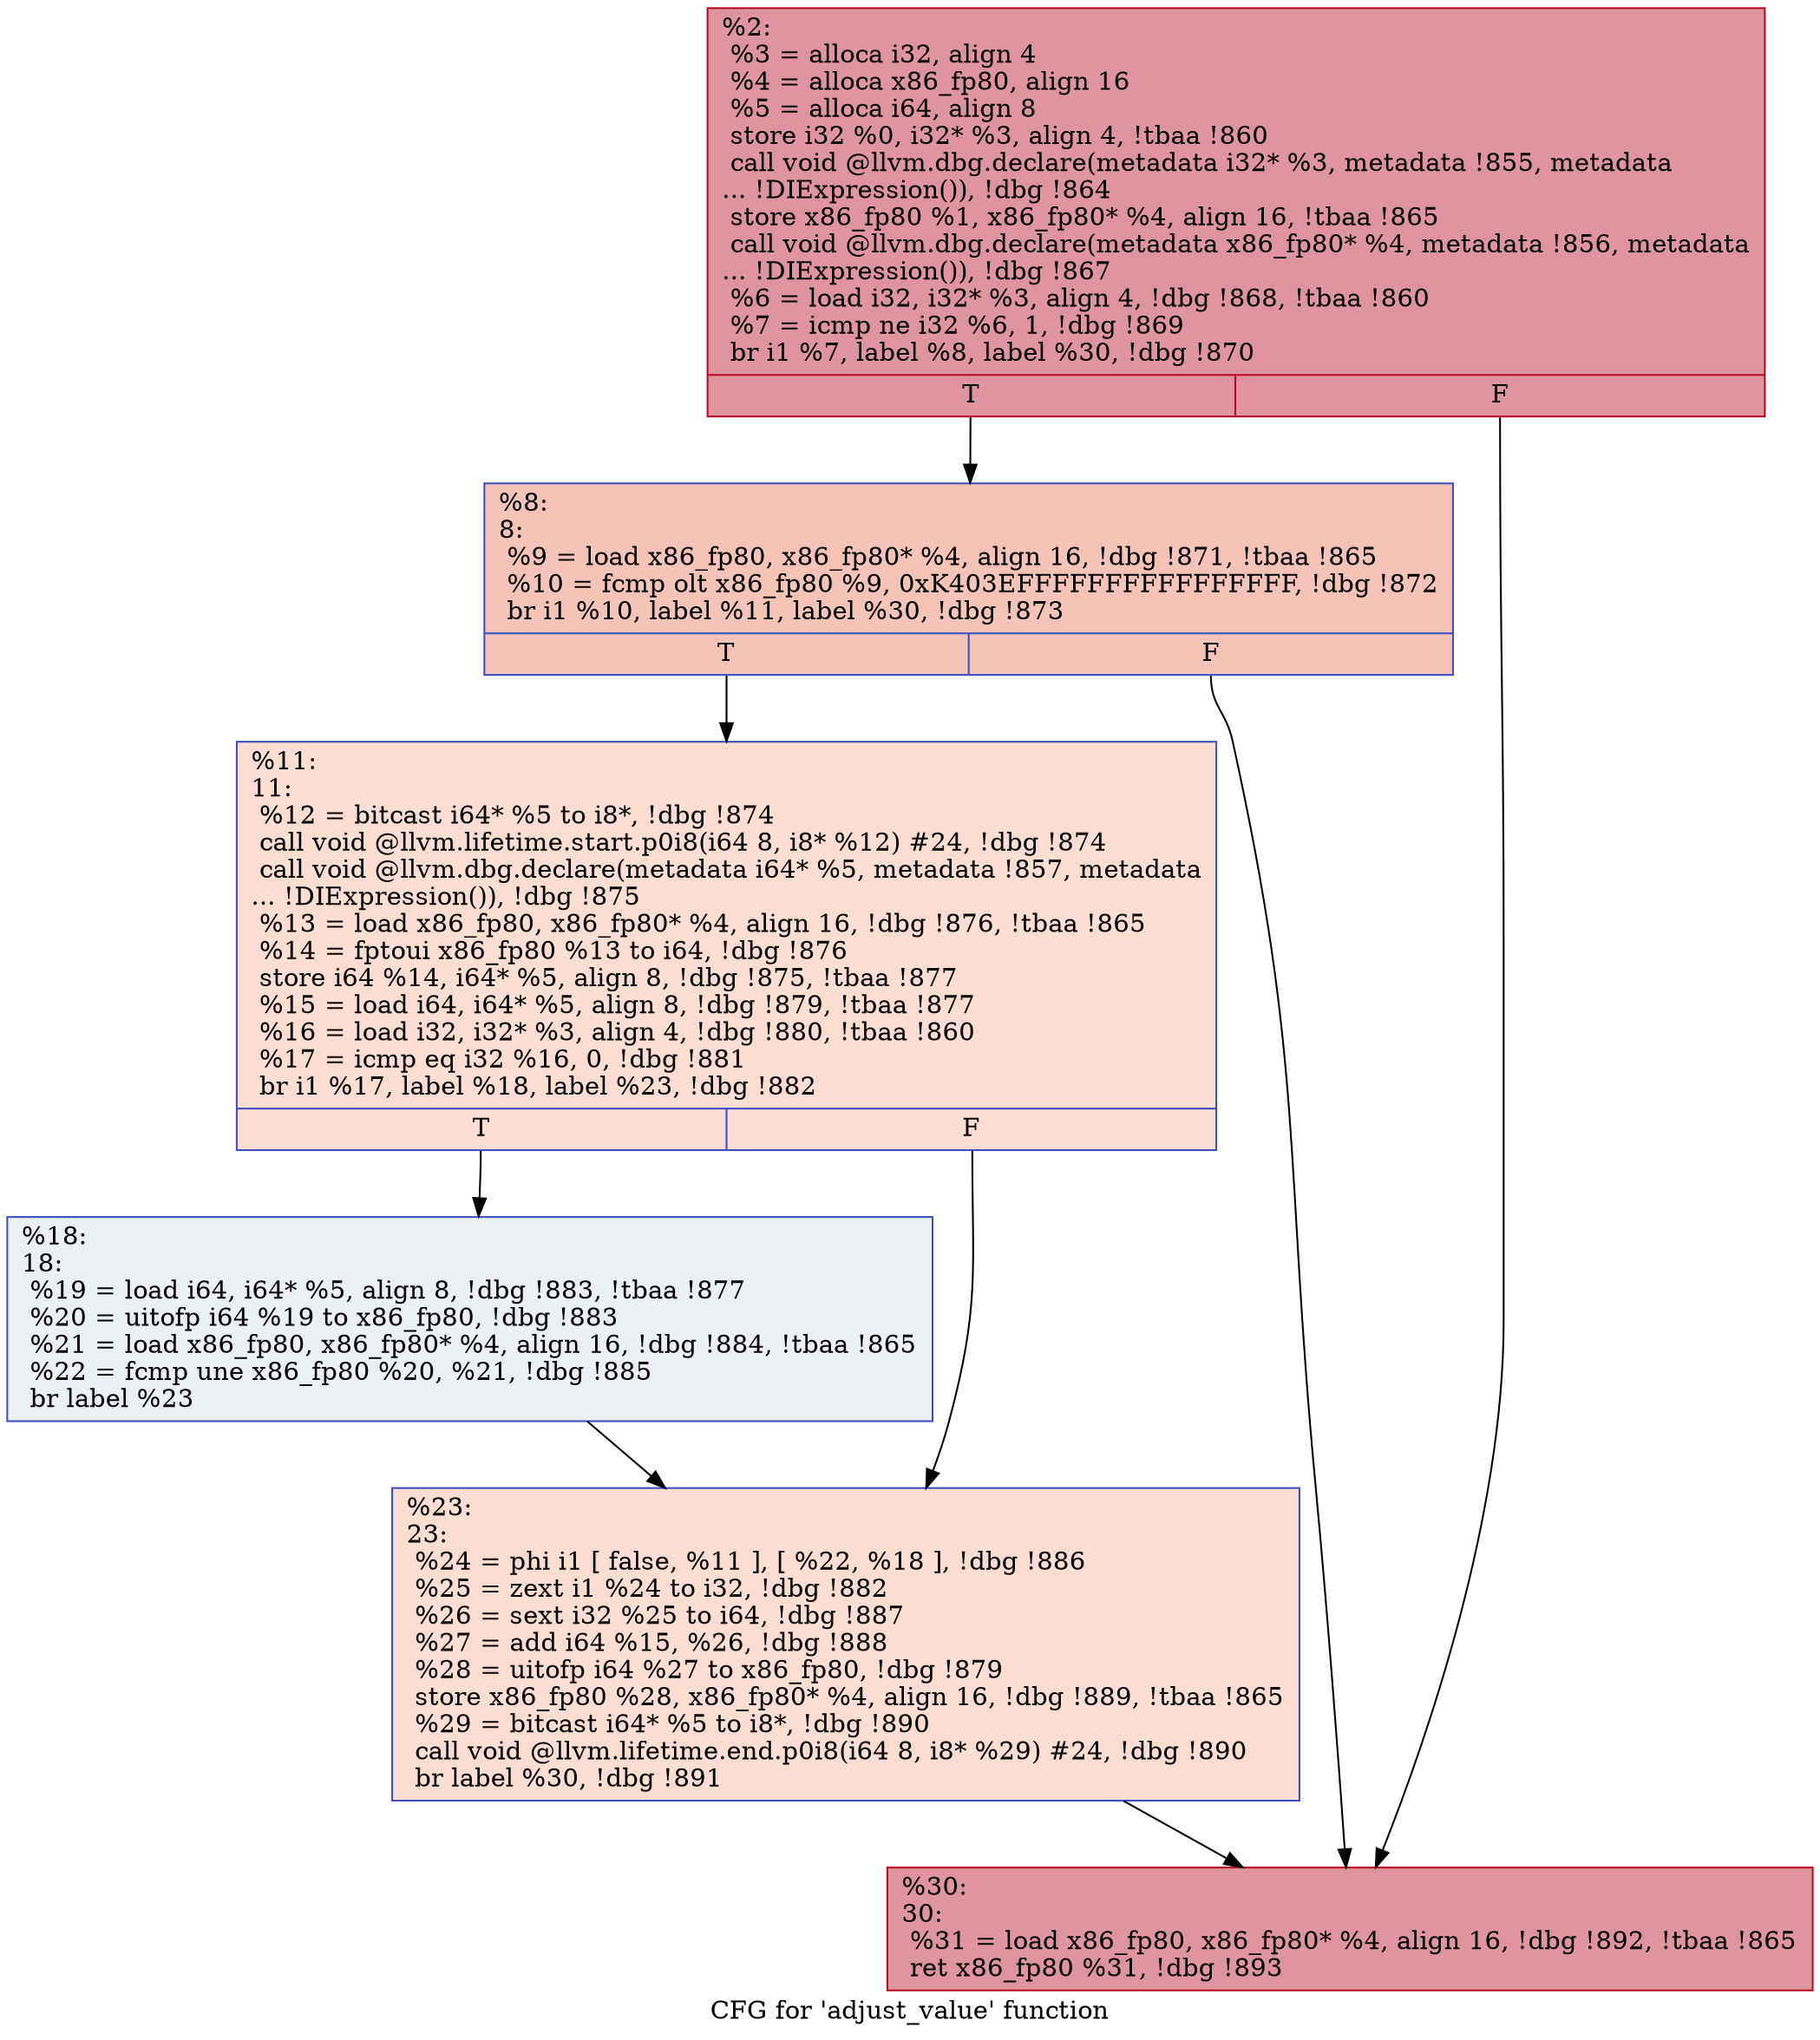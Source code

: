 digraph "CFG for 'adjust_value' function" {
	label="CFG for 'adjust_value' function";

	Node0x241d320 [shape=record,color="#b70d28ff", style=filled, fillcolor="#b70d2870",label="{%2:\l  %3 = alloca i32, align 4\l  %4 = alloca x86_fp80, align 16\l  %5 = alloca i64, align 8\l  store i32 %0, i32* %3, align 4, !tbaa !860\l  call void @llvm.dbg.declare(metadata i32* %3, metadata !855, metadata\l... !DIExpression()), !dbg !864\l  store x86_fp80 %1, x86_fp80* %4, align 16, !tbaa !865\l  call void @llvm.dbg.declare(metadata x86_fp80* %4, metadata !856, metadata\l... !DIExpression()), !dbg !867\l  %6 = load i32, i32* %3, align 4, !dbg !868, !tbaa !860\l  %7 = icmp ne i32 %6, 1, !dbg !869\l  br i1 %7, label %8, label %30, !dbg !870\l|{<s0>T|<s1>F}}"];
	Node0x241d320:s0 -> Node0x2398b50;
	Node0x241d320:s1 -> Node0x2398c90;
	Node0x2398b50 [shape=record,color="#3d50c3ff", style=filled, fillcolor="#e8765c70",label="{%8:\l8:                                                \l  %9 = load x86_fp80, x86_fp80* %4, align 16, !dbg !871, !tbaa !865\l  %10 = fcmp olt x86_fp80 %9, 0xK403EFFFFFFFFFFFFFFFF, !dbg !872\l  br i1 %10, label %11, label %30, !dbg !873\l|{<s0>T|<s1>F}}"];
	Node0x2398b50:s0 -> Node0x2398ba0;
	Node0x2398b50:s1 -> Node0x2398c90;
	Node0x2398ba0 [shape=record,color="#3d50c3ff", style=filled, fillcolor="#f7b39670",label="{%11:\l11:                                               \l  %12 = bitcast i64* %5 to i8*, !dbg !874\l  call void @llvm.lifetime.start.p0i8(i64 8, i8* %12) #24, !dbg !874\l  call void @llvm.dbg.declare(metadata i64* %5, metadata !857, metadata\l... !DIExpression()), !dbg !875\l  %13 = load x86_fp80, x86_fp80* %4, align 16, !dbg !876, !tbaa !865\l  %14 = fptoui x86_fp80 %13 to i64, !dbg !876\l  store i64 %14, i64* %5, align 8, !dbg !875, !tbaa !877\l  %15 = load i64, i64* %5, align 8, !dbg !879, !tbaa !877\l  %16 = load i32, i32* %3, align 4, !dbg !880, !tbaa !860\l  %17 = icmp eq i32 %16, 0, !dbg !881\l  br i1 %17, label %18, label %23, !dbg !882\l|{<s0>T|<s1>F}}"];
	Node0x2398ba0:s0 -> Node0x2398bf0;
	Node0x2398ba0:s1 -> Node0x2398c40;
	Node0x2398bf0 [shape=record,color="#3d50c3ff", style=filled, fillcolor="#d4dbe670",label="{%18:\l18:                                               \l  %19 = load i64, i64* %5, align 8, !dbg !883, !tbaa !877\l  %20 = uitofp i64 %19 to x86_fp80, !dbg !883\l  %21 = load x86_fp80, x86_fp80* %4, align 16, !dbg !884, !tbaa !865\l  %22 = fcmp une x86_fp80 %20, %21, !dbg !885\l  br label %23\l}"];
	Node0x2398bf0 -> Node0x2398c40;
	Node0x2398c40 [shape=record,color="#3d50c3ff", style=filled, fillcolor="#f7b39670",label="{%23:\l23:                                               \l  %24 = phi i1 [ false, %11 ], [ %22, %18 ], !dbg !886\l  %25 = zext i1 %24 to i32, !dbg !882\l  %26 = sext i32 %25 to i64, !dbg !887\l  %27 = add i64 %15, %26, !dbg !888\l  %28 = uitofp i64 %27 to x86_fp80, !dbg !879\l  store x86_fp80 %28, x86_fp80* %4, align 16, !dbg !889, !tbaa !865\l  %29 = bitcast i64* %5 to i8*, !dbg !890\l  call void @llvm.lifetime.end.p0i8(i64 8, i8* %29) #24, !dbg !890\l  br label %30, !dbg !891\l}"];
	Node0x2398c40 -> Node0x2398c90;
	Node0x2398c90 [shape=record,color="#b70d28ff", style=filled, fillcolor="#b70d2870",label="{%30:\l30:                                               \l  %31 = load x86_fp80, x86_fp80* %4, align 16, !dbg !892, !tbaa !865\l  ret x86_fp80 %31, !dbg !893\l}"];
}
